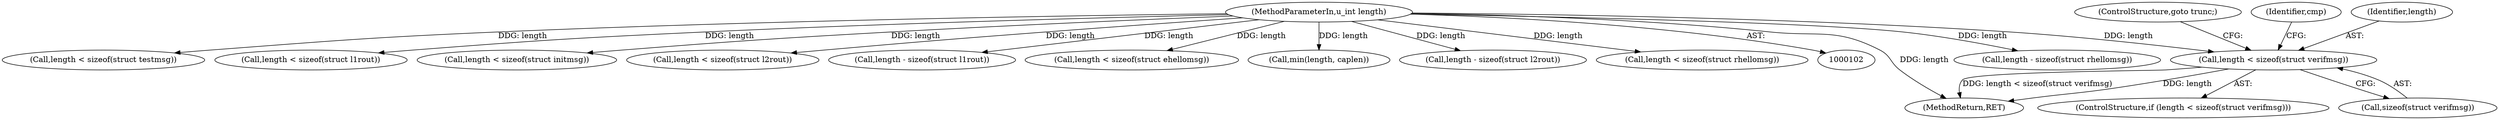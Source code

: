digraph "0_tcpdump_c6e0531b5def26ecf912e8de6ade86cbdaed3751_0@API" {
"1000249" [label="(Call,length < sizeof(struct verifmsg))"];
"1000105" [label="(MethodParameterIn,u_int length)"];
"1000722" [label="(MethodReturn,RET)"];
"1000249" [label="(Call,length < sizeof(struct verifmsg))"];
"1000548" [label="(Call,length - sizeof(struct rhellomsg))"];
"1000253" [label="(ControlStructure,goto trunc;)"];
"1000294" [label="(Call,length < sizeof(struct testmsg))"];
"1000105" [label="(MethodParameterIn,u_int length)"];
"1000248" [label="(ControlStructure,if (length < sizeof(struct verifmsg)))"];
"1000339" [label="(Call,length < sizeof(struct l1rout))"];
"1000251" [label="(Call,sizeof(struct verifmsg))"];
"1000256" [label="(Identifier,cmp)"];
"1000153" [label="(Call,length < sizeof(struct initmsg))"];
"1000384" [label="(Call,length < sizeof(struct l2rout))"];
"1000373" [label="(Call,length - sizeof(struct l1rout))"];
"1000559" [label="(Call,length < sizeof(struct ehellomsg))"];
"1000710" [label="(Call,min(length, caplen))"];
"1000418" [label="(Call,length - sizeof(struct l2rout))"];
"1000250" [label="(Identifier,length)"];
"1000429" [label="(Call,length < sizeof(struct rhellomsg))"];
"1000249" -> "1000248"  [label="AST: "];
"1000249" -> "1000251"  [label="CFG: "];
"1000250" -> "1000249"  [label="AST: "];
"1000251" -> "1000249"  [label="AST: "];
"1000253" -> "1000249"  [label="CFG: "];
"1000256" -> "1000249"  [label="CFG: "];
"1000249" -> "1000722"  [label="DDG: length"];
"1000249" -> "1000722"  [label="DDG: length < sizeof(struct verifmsg)"];
"1000105" -> "1000249"  [label="DDG: length"];
"1000105" -> "1000102"  [label="AST: "];
"1000105" -> "1000722"  [label="DDG: length"];
"1000105" -> "1000153"  [label="DDG: length"];
"1000105" -> "1000294"  [label="DDG: length"];
"1000105" -> "1000339"  [label="DDG: length"];
"1000105" -> "1000373"  [label="DDG: length"];
"1000105" -> "1000384"  [label="DDG: length"];
"1000105" -> "1000418"  [label="DDG: length"];
"1000105" -> "1000429"  [label="DDG: length"];
"1000105" -> "1000548"  [label="DDG: length"];
"1000105" -> "1000559"  [label="DDG: length"];
"1000105" -> "1000710"  [label="DDG: length"];
}
